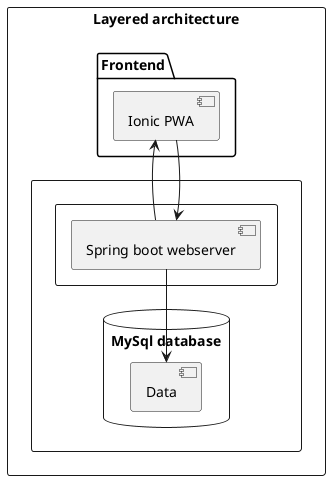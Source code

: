 @startuml Architecture
rectangle "Layered architecture" {
    package "Frontend" {
    [Ionic PWA]
    }

    rectangle {
        rectangle {
        [Spring boot webserver]
        }


        database "MySql database" {
            [Data]
        }
    }
}

[Ionic PWA] --> [Spring boot webserver]
[Spring boot webserver] --> [Ionic PWA]
[Spring boot webserver] --> [Data]
@enduml